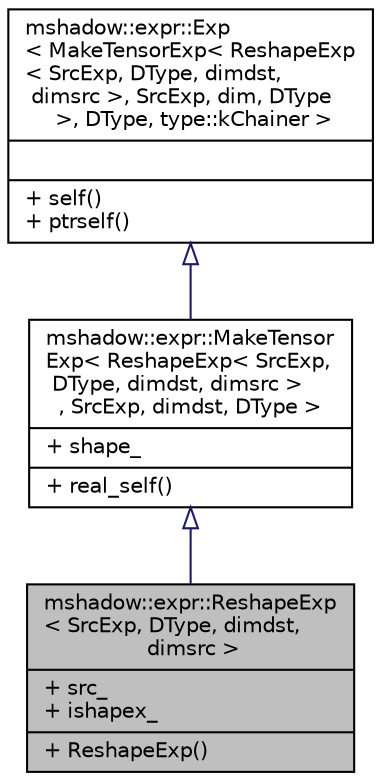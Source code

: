 digraph "mshadow::expr::ReshapeExp&lt; SrcExp, DType, dimdst, dimsrc &gt;"
{
 // LATEX_PDF_SIZE
  edge [fontname="Helvetica",fontsize="10",labelfontname="Helvetica",labelfontsize="10"];
  node [fontname="Helvetica",fontsize="10",shape=record];
  Node1 [label="{mshadow::expr::ReshapeExp\l\< SrcExp, DType, dimdst,\l dimsrc \>\n|+ src_\l+ ishapex_\l|+ ReshapeExp()\l}",height=0.2,width=0.4,color="black", fillcolor="grey75", style="filled", fontcolor="black",tooltip="reshape the content to another shape input: Tensor<Device,dimsrc>: ishape output: Tensor<Device,..."];
  Node2 -> Node1 [dir="back",color="midnightblue",fontsize="10",style="solid",arrowtail="onormal",fontname="Helvetica"];
  Node2 [label="{mshadow::expr::MakeTensor\lExp\< ReshapeExp\< SrcExp,\l DType, dimdst, dimsrc \>\l, SrcExp, dimdst, DType \>\n|+ shape_\l|+ real_self()\l}",height=0.2,width=0.4,color="black", fillcolor="white", style="filled",URL="$structmshadow_1_1expr_1_1MakeTensorExp.html",tooltip=" "];
  Node3 -> Node2 [dir="back",color="midnightblue",fontsize="10",style="solid",arrowtail="onormal",fontname="Helvetica"];
  Node3 [label="{mshadow::expr::Exp\l\< MakeTensorExp\< ReshapeExp\l\< SrcExp, DType, dimdst,\l dimsrc \>, SrcExp, dim, DType\l \>, DType, type::kChainer \>\n||+ self()\l+ ptrself()\l}",height=0.2,width=0.4,color="black", fillcolor="white", style="filled",URL="$structmshadow_1_1expr_1_1Exp.html",tooltip=" "];
}
